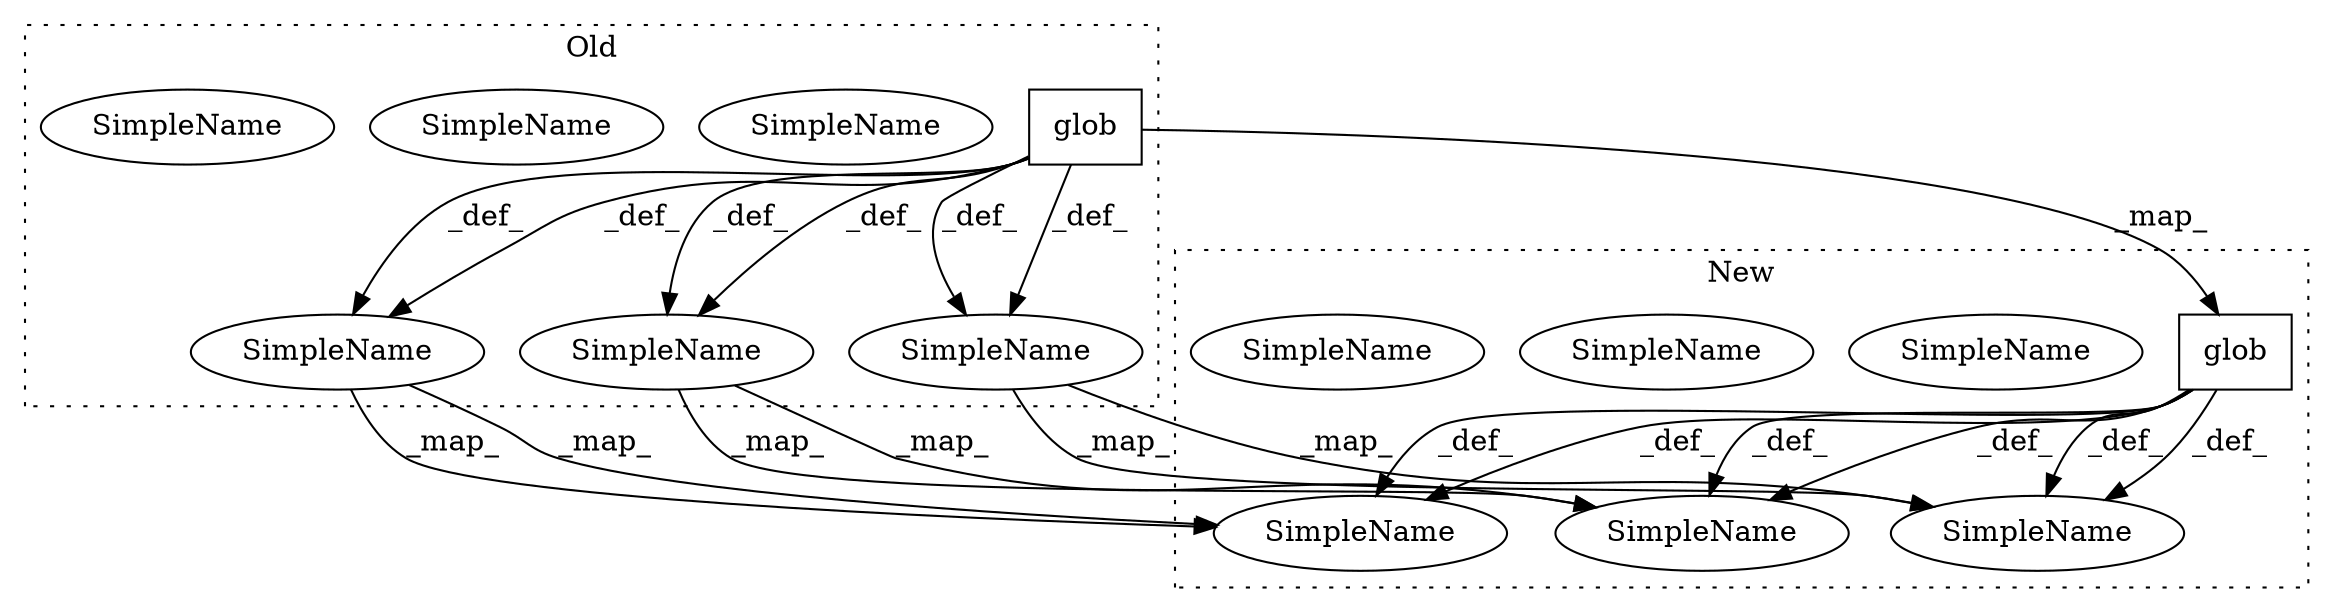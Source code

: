digraph G {
subgraph cluster0 {
1 [label="glob" a="32" s="19826,19859" l="5,1" shape="box"];
3 [label="SimpleName" a="42" s="20285" l="13" shape="ellipse"];
6 [label="SimpleName" a="42" s="20285" l="13" shape="ellipse"];
7 [label="SimpleName" a="42" s="19815" l="5" shape="ellipse"];
10 [label="SimpleName" a="42" s="19815" l="5" shape="ellipse"];
11 [label="SimpleName" a="42" s="20064" l="7" shape="ellipse"];
14 [label="SimpleName" a="42" s="20064" l="7" shape="ellipse"];
label = "Old";
style="dotted";
}
subgraph cluster1 {
2 [label="glob" a="32" s="19833,19866" l="5,1" shape="box"];
4 [label="SimpleName" a="42" s="20293" l="13" shape="ellipse"];
5 [label="SimpleName" a="42" s="20293" l="13" shape="ellipse"];
8 [label="SimpleName" a="42" s="19815" l="5" shape="ellipse"];
9 [label="SimpleName" a="42" s="19815" l="5" shape="ellipse"];
12 [label="SimpleName" a="42" s="20072" l="7" shape="ellipse"];
13 [label="SimpleName" a="42" s="20072" l="7" shape="ellipse"];
label = "New";
style="dotted";
}
1 -> 14 [label="_def_"];
1 -> 10 [label="_def_"];
1 -> 14 [label="_def_"];
1 -> 6 [label="_def_"];
1 -> 10 [label="_def_"];
1 -> 6 [label="_def_"];
1 -> 2 [label="_map_"];
2 -> 9 [label="_def_"];
2 -> 5 [label="_def_"];
2 -> 9 [label="_def_"];
2 -> 5 [label="_def_"];
2 -> 13 [label="_def_"];
2 -> 13 [label="_def_"];
6 -> 5 [label="_map_"];
6 -> 5 [label="_map_"];
10 -> 9 [label="_map_"];
10 -> 9 [label="_map_"];
14 -> 13 [label="_map_"];
14 -> 13 [label="_map_"];
}